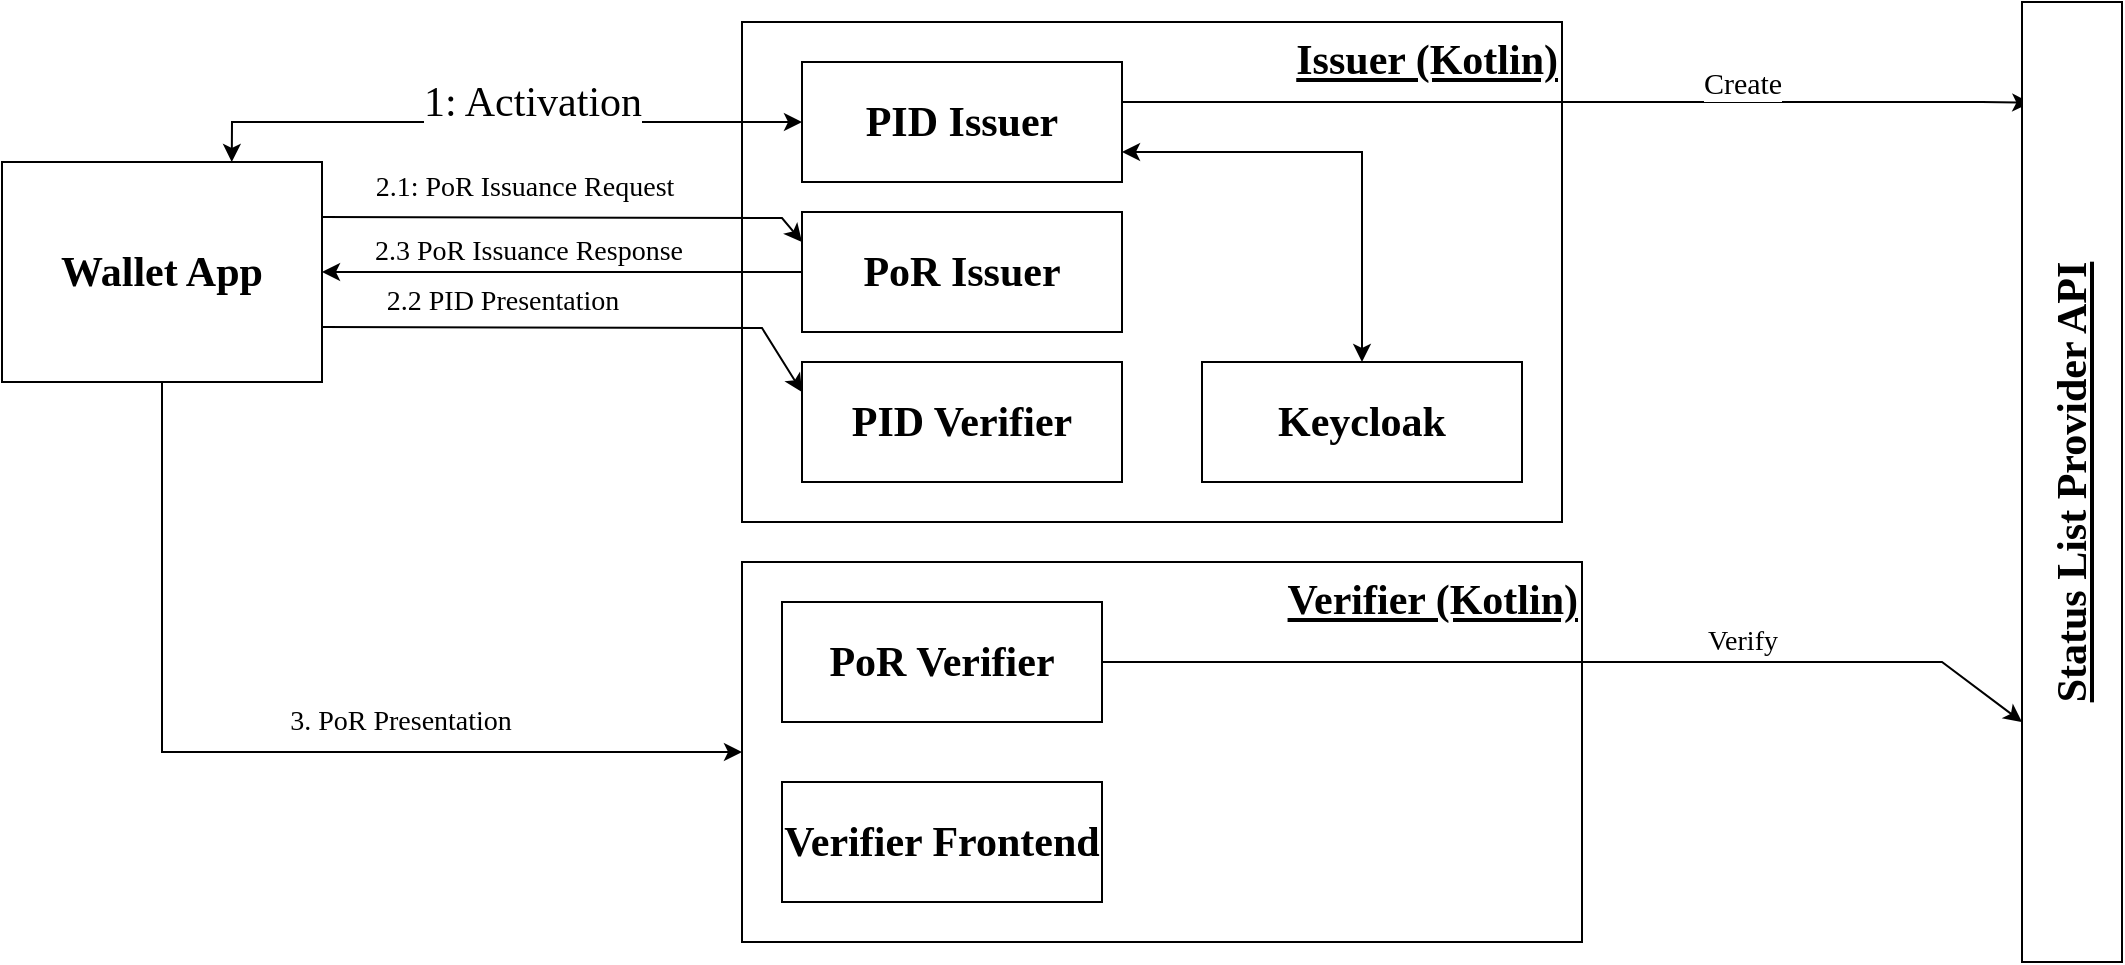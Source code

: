 <mxfile version="24.7.8">
  <diagram name="Page-1" id="5f0bae14-7c28-e335-631c-24af17079c00">
    <mxGraphModel dx="1380" dy="1084" grid="1" gridSize="10" guides="1" tooltips="1" connect="1" arrows="1" fold="1" page="1" pageScale="1" pageWidth="1100" pageHeight="850" background="none" math="0" shadow="0">
      <root>
        <mxCell id="0" />
        <mxCell id="1" parent="0" />
        <mxCell id="_zcyrAE1XlDYXKDkILNu-22" value="Verifier (Kotlin)" style="rounded=0;whiteSpace=wrap;html=1;align=right;verticalAlign=top;fontFamily=Times New Roman;fontSize=21;fontStyle=5" vertex="1" parent="1">
          <mxGeometry x="410" y="400" width="420" height="190" as="geometry" />
        </mxCell>
        <mxCell id="_zcyrAE1XlDYXKDkILNu-2" value="Issuer (Kotlin)" style="rounded=0;whiteSpace=wrap;html=1;align=right;verticalAlign=top;fontFamily=Times New Roman;fontSize=21;fontStyle=5" vertex="1" parent="1">
          <mxGeometry x="410" y="130" width="410" height="250" as="geometry" />
        </mxCell>
        <mxCell id="_zcyrAE1XlDYXKDkILNu-7" style="rounded=0;orthogonalLoop=1;jettySize=auto;html=1;exitX=0.718;exitY=0;exitDx=0;exitDy=0;fontFamily=Times New Roman;fontSize=12;exitPerimeter=0;startArrow=classic;startFill=1;" edge="1" parent="1" source="_zcyrAE1XlDYXKDkILNu-1" target="_zcyrAE1XlDYXKDkILNu-4">
          <mxGeometry relative="1" as="geometry">
            <Array as="points">
              <mxPoint x="155" y="180" />
            </Array>
          </mxGeometry>
        </mxCell>
        <mxCell id="_zcyrAE1XlDYXKDkILNu-8" value="1: Activation" style="edgeLabel;html=1;align=center;verticalAlign=middle;resizable=0;points=[];fontFamily=Times New Roman;fontSize=21;" vertex="1" connectable="0" parent="_zcyrAE1XlDYXKDkILNu-7">
          <mxGeometry x="0.115" y="-4" relative="1" as="geometry">
            <mxPoint y="-14" as="offset" />
          </mxGeometry>
        </mxCell>
        <mxCell id="_zcyrAE1XlDYXKDkILNu-10" style="rounded=0;orthogonalLoop=1;jettySize=auto;html=1;exitX=1;exitY=0.25;exitDx=0;exitDy=0;entryX=0;entryY=0.25;entryDx=0;entryDy=0;" edge="1" parent="1" source="_zcyrAE1XlDYXKDkILNu-1" target="_zcyrAE1XlDYXKDkILNu-6">
          <mxGeometry relative="1" as="geometry">
            <Array as="points">
              <mxPoint x="430" y="228" />
            </Array>
          </mxGeometry>
        </mxCell>
        <mxCell id="_zcyrAE1XlDYXKDkILNu-16" value="2.1: PoR Issuance Request " style="edgeLabel;html=1;align=center;verticalAlign=middle;resizable=0;points=[];fontFamily=Times New Roman;fontSize=14;" vertex="1" connectable="0" parent="_zcyrAE1XlDYXKDkILNu-10">
          <mxGeometry x="-0.183" y="-1" relative="1" as="geometry">
            <mxPoint y="-16" as="offset" />
          </mxGeometry>
        </mxCell>
        <mxCell id="_zcyrAE1XlDYXKDkILNu-17" value="2.2 PID Presentation" style="rounded=0;orthogonalLoop=1;jettySize=auto;html=1;exitX=1;exitY=0.75;exitDx=0;exitDy=0;fontFamily=Times New Roman;fontSize=14;entryX=0;entryY=0.25;entryDx=0;entryDy=0;" edge="1" parent="1" source="_zcyrAE1XlDYXKDkILNu-1" target="_zcyrAE1XlDYXKDkILNu-5">
          <mxGeometry x="-0.304" y="13" relative="1" as="geometry">
            <mxPoint x="200" y="277.5" as="sourcePoint" />
            <mxPoint x="440" y="310" as="targetPoint" />
            <Array as="points">
              <mxPoint x="420" y="283" />
            </Array>
            <mxPoint as="offset" />
          </mxGeometry>
        </mxCell>
        <mxCell id="_zcyrAE1XlDYXKDkILNu-25" style="edgeStyle=orthogonalEdgeStyle;rounded=0;orthogonalLoop=1;jettySize=auto;html=1;entryX=0;entryY=0.5;entryDx=0;entryDy=0;fontFamily=Times New Roman;fontSize=14;" edge="1" parent="1" source="_zcyrAE1XlDYXKDkILNu-1" target="_zcyrAE1XlDYXKDkILNu-22">
          <mxGeometry relative="1" as="geometry">
            <mxPoint x="370" y="570" as="targetPoint" />
            <Array as="points">
              <mxPoint x="120" y="495" />
            </Array>
          </mxGeometry>
        </mxCell>
        <mxCell id="_zcyrAE1XlDYXKDkILNu-26" value="3. PoR Presentation" style="edgeLabel;html=1;align=center;verticalAlign=middle;resizable=0;points=[];fontSize=14;fontFamily=Times New Roman;" vertex="1" connectable="0" parent="_zcyrAE1XlDYXKDkILNu-25">
          <mxGeometry x="0.278" y="1" relative="1" as="geometry">
            <mxPoint y="-14" as="offset" />
          </mxGeometry>
        </mxCell>
        <mxCell id="_zcyrAE1XlDYXKDkILNu-1" value="Wallet App" style="rounded=0;whiteSpace=wrap;html=1;fontFamily=Times New Roman;fontSize=21;fontStyle=1" vertex="1" parent="1">
          <mxGeometry x="40" y="200" width="160" height="110" as="geometry" />
        </mxCell>
        <mxCell id="_zcyrAE1XlDYXKDkILNu-3" value="Keycloak" style="rounded=0;whiteSpace=wrap;html=1;fontFamily=Times New Roman;fontSize=21;fontStyle=1" vertex="1" parent="1">
          <mxGeometry x="640" y="300" width="160" height="60" as="geometry" />
        </mxCell>
        <mxCell id="_zcyrAE1XlDYXKDkILNu-21" style="edgeStyle=orthogonalEdgeStyle;rounded=0;orthogonalLoop=1;jettySize=auto;html=1;entryX=0.5;entryY=0;entryDx=0;entryDy=0;startArrow=classic;startFill=1;exitX=1;exitY=0.75;exitDx=0;exitDy=0;" edge="1" parent="1" source="_zcyrAE1XlDYXKDkILNu-4" target="_zcyrAE1XlDYXKDkILNu-3">
          <mxGeometry relative="1" as="geometry" />
        </mxCell>
        <mxCell id="_zcyrAE1XlDYXKDkILNu-28" value="Create" style="rounded=0;orthogonalLoop=1;jettySize=auto;html=1;exitX=1;exitY=0.25;exitDx=0;exitDy=0;entryX=0.083;entryY=0.105;entryDx=0;entryDy=0;fontSize=15;fontFamily=Times New Roman;entryPerimeter=0;" edge="1" parent="1" target="_zcyrAE1XlDYXKDkILNu-27">
          <mxGeometry x="0.365" y="10" relative="1" as="geometry">
            <mxPoint x="600" y="170" as="sourcePoint" />
            <mxPoint x="1050" y="245" as="targetPoint" />
            <Array as="points">
              <mxPoint x="1030" y="170" />
            </Array>
            <mxPoint as="offset" />
          </mxGeometry>
        </mxCell>
        <mxCell id="_zcyrAE1XlDYXKDkILNu-4" value="PID Issuer" style="rounded=0;whiteSpace=wrap;html=1;fontFamily=Times New Roman;fontSize=21;fontStyle=1" vertex="1" parent="1">
          <mxGeometry x="440" y="150" width="160" height="60" as="geometry" />
        </mxCell>
        <mxCell id="_zcyrAE1XlDYXKDkILNu-5" value="PID Verifier" style="rounded=0;whiteSpace=wrap;html=1;fontFamily=Times New Roman;fontSize=21;fontStyle=1" vertex="1" parent="1">
          <mxGeometry x="440" y="300" width="160" height="60" as="geometry" />
        </mxCell>
        <mxCell id="_zcyrAE1XlDYXKDkILNu-19" style="rounded=0;orthogonalLoop=1;jettySize=auto;html=1;exitX=0;exitY=0.5;exitDx=0;exitDy=0;entryX=1;entryY=0.5;entryDx=0;entryDy=0;" edge="1" parent="1" source="_zcyrAE1XlDYXKDkILNu-6" target="_zcyrAE1XlDYXKDkILNu-1">
          <mxGeometry relative="1" as="geometry">
            <mxPoint x="230" y="260" as="targetPoint" />
          </mxGeometry>
        </mxCell>
        <mxCell id="_zcyrAE1XlDYXKDkILNu-20" value="2.3 PoR Issuance Response" style="edgeLabel;html=1;align=center;verticalAlign=middle;resizable=0;points=[];fontFamily=Times New Roman;fontSize=14;" vertex="1" connectable="0" parent="_zcyrAE1XlDYXKDkILNu-19">
          <mxGeometry x="0.569" y="2" relative="1" as="geometry">
            <mxPoint x="51" y="-12" as="offset" />
          </mxGeometry>
        </mxCell>
        <mxCell id="_zcyrAE1XlDYXKDkILNu-6" value="PoR Issuer" style="rounded=0;whiteSpace=wrap;html=1;fontFamily=Times New Roman;fontSize=21;fontStyle=1" vertex="1" parent="1">
          <mxGeometry x="440" y="225" width="160" height="60" as="geometry" />
        </mxCell>
        <mxCell id="_zcyrAE1XlDYXKDkILNu-23" value="PoR Verifier" style="rounded=0;whiteSpace=wrap;html=1;fontFamily=Times New Roman;fontSize=21;fontStyle=1" vertex="1" parent="1">
          <mxGeometry x="430" y="420" width="160" height="60" as="geometry" />
        </mxCell>
        <mxCell id="_zcyrAE1XlDYXKDkILNu-24" value="Verifier Frontend" style="rounded=0;whiteSpace=wrap;html=1;fontFamily=Times New Roman;fontSize=21;fontStyle=1" vertex="1" parent="1">
          <mxGeometry x="430" y="510" width="160" height="60" as="geometry" />
        </mxCell>
        <mxCell id="_zcyrAE1XlDYXKDkILNu-27" value="Status List Provider API " style="rounded=0;whiteSpace=wrap;html=1;align=center;verticalAlign=middle;fontFamily=Times New Roman;fontSize=21;fontStyle=5;direction=east;horizontal=0;" vertex="1" parent="1">
          <mxGeometry x="1050" y="120" width="50" height="480" as="geometry" />
        </mxCell>
        <mxCell id="_zcyrAE1XlDYXKDkILNu-29" style="rounded=0;orthogonalLoop=1;jettySize=auto;html=1;exitX=1;exitY=0.5;exitDx=0;exitDy=0;entryX=0;entryY=0.75;entryDx=0;entryDy=0;" edge="1" parent="1" source="_zcyrAE1XlDYXKDkILNu-23" target="_zcyrAE1XlDYXKDkILNu-27">
          <mxGeometry relative="1" as="geometry">
            <Array as="points">
              <mxPoint x="1010" y="450" />
            </Array>
          </mxGeometry>
        </mxCell>
        <mxCell id="_zcyrAE1XlDYXKDkILNu-30" value="Verify" style="edgeLabel;html=1;align=center;verticalAlign=middle;resizable=0;points=[];fontFamily=Times New Roman;fontSize=14;" vertex="1" connectable="0" parent="_zcyrAE1XlDYXKDkILNu-29">
          <mxGeometry x="0.454" y="-1" relative="1" as="geometry">
            <mxPoint x="-22" y="-11" as="offset" />
          </mxGeometry>
        </mxCell>
      </root>
    </mxGraphModel>
  </diagram>
</mxfile>
